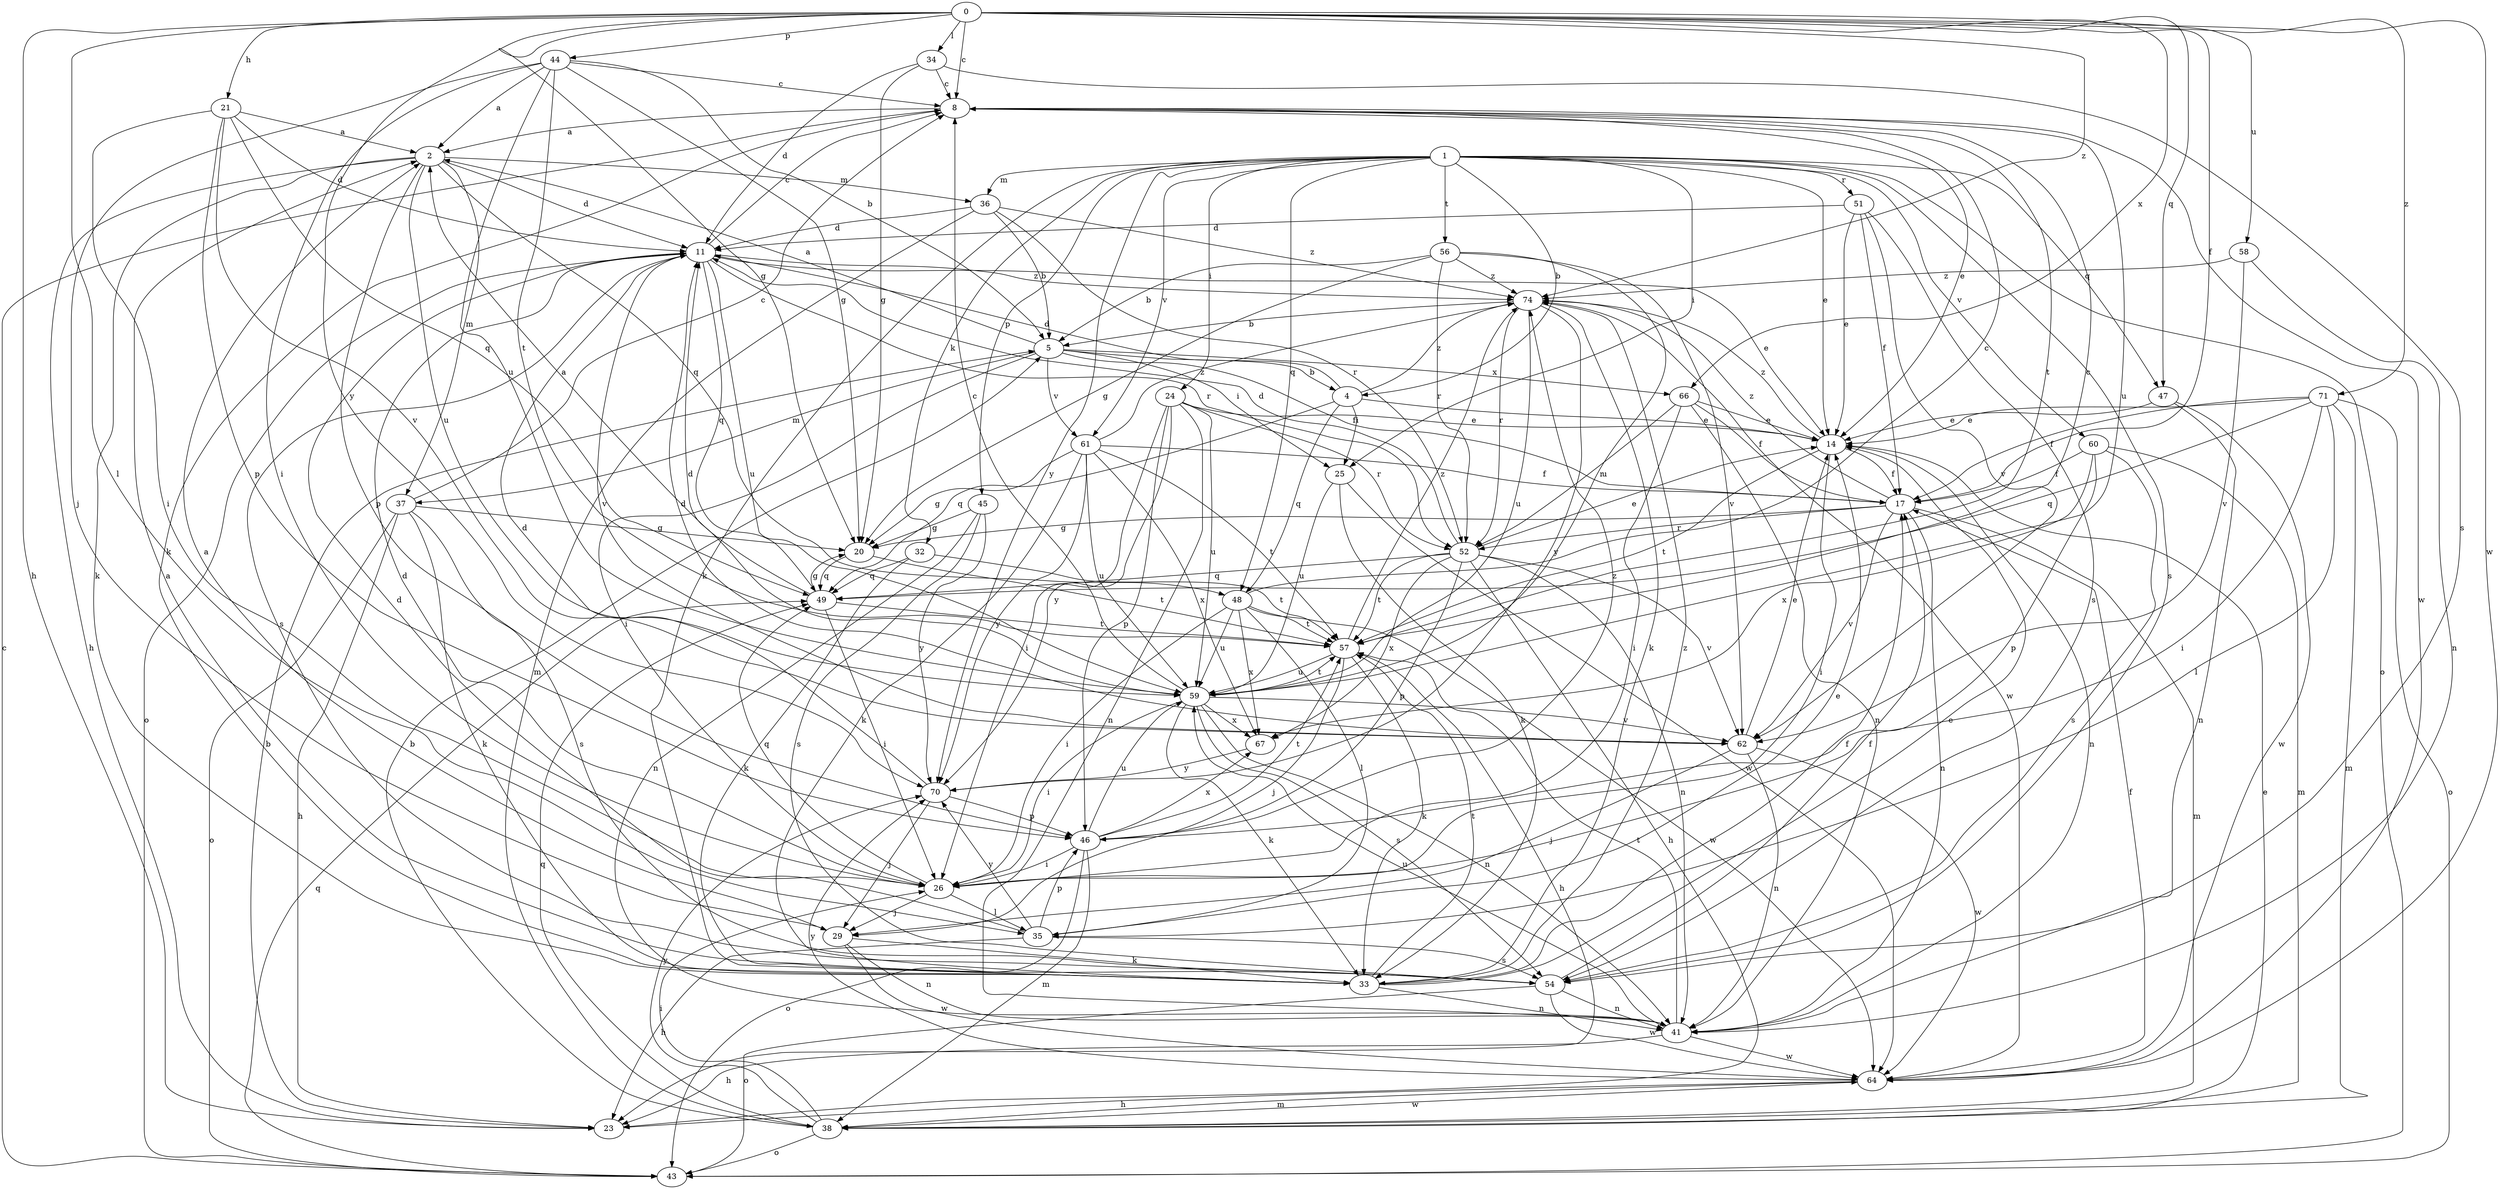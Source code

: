 strict digraph  {
0;
1;
2;
4;
5;
8;
11;
14;
17;
20;
21;
23;
24;
25;
26;
29;
32;
33;
34;
35;
36;
37;
38;
41;
43;
44;
45;
46;
47;
48;
49;
51;
52;
54;
56;
57;
58;
59;
60;
61;
62;
64;
66;
67;
70;
71;
74;
0 -> 8  [label=c];
0 -> 17  [label=f];
0 -> 20  [label=g];
0 -> 21  [label=h];
0 -> 23  [label=h];
0 -> 34  [label=l];
0 -> 35  [label=l];
0 -> 44  [label=p];
0 -> 47  [label=q];
0 -> 58  [label=u];
0 -> 64  [label=w];
0 -> 66  [label=x];
0 -> 70  [label=y];
0 -> 71  [label=z];
0 -> 74  [label=z];
1 -> 4  [label=b];
1 -> 14  [label=e];
1 -> 24  [label=i];
1 -> 25  [label=i];
1 -> 32  [label=k];
1 -> 33  [label=k];
1 -> 36  [label=m];
1 -> 43  [label=o];
1 -> 45  [label=p];
1 -> 47  [label=q];
1 -> 48  [label=q];
1 -> 51  [label=r];
1 -> 54  [label=s];
1 -> 56  [label=t];
1 -> 60  [label=v];
1 -> 61  [label=v];
1 -> 70  [label=y];
2 -> 11  [label=d];
2 -> 23  [label=h];
2 -> 33  [label=k];
2 -> 36  [label=m];
2 -> 37  [label=m];
2 -> 46  [label=p];
2 -> 48  [label=q];
2 -> 59  [label=u];
4 -> 11  [label=d];
4 -> 14  [label=e];
4 -> 25  [label=i];
4 -> 48  [label=q];
4 -> 49  [label=q];
4 -> 74  [label=z];
5 -> 2  [label=a];
5 -> 4  [label=b];
5 -> 17  [label=f];
5 -> 25  [label=i];
5 -> 26  [label=i];
5 -> 37  [label=m];
5 -> 61  [label=v];
5 -> 66  [label=x];
8 -> 2  [label=a];
8 -> 14  [label=e];
8 -> 33  [label=k];
8 -> 57  [label=t];
8 -> 59  [label=u];
8 -> 64  [label=w];
11 -> 8  [label=c];
11 -> 14  [label=e];
11 -> 43  [label=o];
11 -> 49  [label=q];
11 -> 52  [label=r];
11 -> 54  [label=s];
11 -> 59  [label=u];
11 -> 62  [label=v];
11 -> 74  [label=z];
14 -> 17  [label=f];
14 -> 26  [label=i];
14 -> 41  [label=n];
14 -> 57  [label=t];
14 -> 74  [label=z];
17 -> 20  [label=g];
17 -> 38  [label=m];
17 -> 41  [label=n];
17 -> 52  [label=r];
17 -> 62  [label=v];
17 -> 74  [label=z];
20 -> 49  [label=q];
20 -> 57  [label=t];
21 -> 2  [label=a];
21 -> 11  [label=d];
21 -> 26  [label=i];
21 -> 46  [label=p];
21 -> 49  [label=q];
21 -> 62  [label=v];
23 -> 5  [label=b];
24 -> 14  [label=e];
24 -> 26  [label=i];
24 -> 41  [label=n];
24 -> 46  [label=p];
24 -> 52  [label=r];
24 -> 59  [label=u];
24 -> 70  [label=y];
25 -> 33  [label=k];
25 -> 59  [label=u];
25 -> 64  [label=w];
26 -> 11  [label=d];
26 -> 29  [label=j];
26 -> 35  [label=l];
26 -> 49  [label=q];
29 -> 2  [label=a];
29 -> 33  [label=k];
29 -> 41  [label=n];
29 -> 64  [label=w];
32 -> 33  [label=k];
32 -> 49  [label=q];
32 -> 57  [label=t];
33 -> 14  [label=e];
33 -> 17  [label=f];
33 -> 41  [label=n];
33 -> 57  [label=t];
33 -> 74  [label=z];
34 -> 8  [label=c];
34 -> 11  [label=d];
34 -> 20  [label=g];
34 -> 54  [label=s];
35 -> 11  [label=d];
35 -> 14  [label=e];
35 -> 23  [label=h];
35 -> 46  [label=p];
35 -> 54  [label=s];
35 -> 70  [label=y];
36 -> 5  [label=b];
36 -> 11  [label=d];
36 -> 38  [label=m];
36 -> 52  [label=r];
36 -> 74  [label=z];
37 -> 8  [label=c];
37 -> 20  [label=g];
37 -> 23  [label=h];
37 -> 33  [label=k];
37 -> 43  [label=o];
37 -> 54  [label=s];
38 -> 5  [label=b];
38 -> 14  [label=e];
38 -> 26  [label=i];
38 -> 43  [label=o];
38 -> 49  [label=q];
38 -> 64  [label=w];
38 -> 70  [label=y];
41 -> 23  [label=h];
41 -> 57  [label=t];
41 -> 59  [label=u];
41 -> 64  [label=w];
43 -> 8  [label=c];
43 -> 49  [label=q];
44 -> 2  [label=a];
44 -> 5  [label=b];
44 -> 8  [label=c];
44 -> 20  [label=g];
44 -> 26  [label=i];
44 -> 29  [label=j];
44 -> 57  [label=t];
44 -> 59  [label=u];
45 -> 20  [label=g];
45 -> 41  [label=n];
45 -> 54  [label=s];
45 -> 70  [label=y];
46 -> 26  [label=i];
46 -> 38  [label=m];
46 -> 43  [label=o];
46 -> 57  [label=t];
46 -> 59  [label=u];
46 -> 67  [label=x];
46 -> 74  [label=z];
47 -> 14  [label=e];
47 -> 41  [label=n];
47 -> 64  [label=w];
48 -> 8  [label=c];
48 -> 26  [label=i];
48 -> 35  [label=l];
48 -> 57  [label=t];
48 -> 59  [label=u];
48 -> 64  [label=w];
48 -> 67  [label=x];
49 -> 2  [label=a];
49 -> 20  [label=g];
49 -> 26  [label=i];
49 -> 57  [label=t];
51 -> 11  [label=d];
51 -> 14  [label=e];
51 -> 17  [label=f];
51 -> 54  [label=s];
51 -> 62  [label=v];
52 -> 11  [label=d];
52 -> 14  [label=e];
52 -> 23  [label=h];
52 -> 41  [label=n];
52 -> 46  [label=p];
52 -> 49  [label=q];
52 -> 57  [label=t];
52 -> 62  [label=v];
52 -> 67  [label=x];
54 -> 2  [label=a];
54 -> 17  [label=f];
54 -> 41  [label=n];
54 -> 43  [label=o];
54 -> 64  [label=w];
56 -> 5  [label=b];
56 -> 20  [label=g];
56 -> 52  [label=r];
56 -> 59  [label=u];
56 -> 62  [label=v];
56 -> 74  [label=z];
57 -> 8  [label=c];
57 -> 23  [label=h];
57 -> 29  [label=j];
57 -> 33  [label=k];
57 -> 59  [label=u];
57 -> 74  [label=z];
58 -> 41  [label=n];
58 -> 62  [label=v];
58 -> 74  [label=z];
59 -> 8  [label=c];
59 -> 11  [label=d];
59 -> 26  [label=i];
59 -> 33  [label=k];
59 -> 41  [label=n];
59 -> 54  [label=s];
59 -> 57  [label=t];
59 -> 62  [label=v];
59 -> 67  [label=x];
60 -> 17  [label=f];
60 -> 38  [label=m];
60 -> 46  [label=p];
60 -> 54  [label=s];
60 -> 67  [label=x];
61 -> 17  [label=f];
61 -> 20  [label=g];
61 -> 33  [label=k];
61 -> 57  [label=t];
61 -> 59  [label=u];
61 -> 67  [label=x];
61 -> 70  [label=y];
61 -> 74  [label=z];
62 -> 11  [label=d];
62 -> 14  [label=e];
62 -> 29  [label=j];
62 -> 41  [label=n];
62 -> 64  [label=w];
64 -> 17  [label=f];
64 -> 23  [label=h];
64 -> 38  [label=m];
64 -> 70  [label=y];
66 -> 14  [label=e];
66 -> 17  [label=f];
66 -> 26  [label=i];
66 -> 41  [label=n];
66 -> 52  [label=r];
67 -> 70  [label=y];
70 -> 11  [label=d];
70 -> 29  [label=j];
70 -> 46  [label=p];
71 -> 14  [label=e];
71 -> 17  [label=f];
71 -> 26  [label=i];
71 -> 35  [label=l];
71 -> 38  [label=m];
71 -> 43  [label=o];
71 -> 49  [label=q];
74 -> 5  [label=b];
74 -> 33  [label=k];
74 -> 52  [label=r];
74 -> 59  [label=u];
74 -> 64  [label=w];
74 -> 70  [label=y];
}
